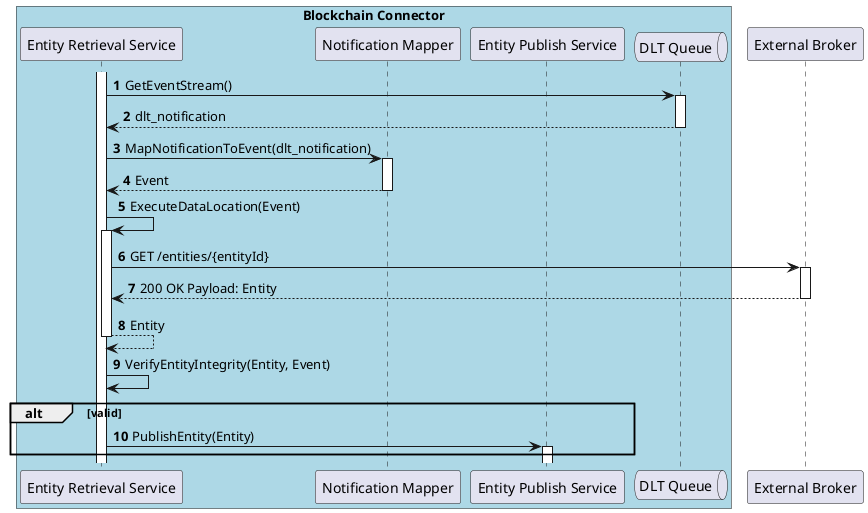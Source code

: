 @startuml
'https://plantuml.com/sequence-diagram

autonumber
skinparam BoxPadding 10

box "Blockchain Connector" #LightBlue
    participant "Entity Retrieval Service" as entity_retrieval_service
    participant "Notification Mapper" as notification_mapper
    participant "Entity Publish Service" as entity_publish_service
    queue "DLT Queue" as dlt_queue
end box

participant "External Broker" as external_broker

activate entity_retrieval_service

entity_retrieval_service -> dlt_queue++: GetEventStream()
return dlt_notification

entity_retrieval_service -> notification_mapper++: MapNotificationToEvent(dlt_notification)
return Event

entity_retrieval_service -> entity_retrieval_service++: ExecuteDataLocation(Event)
    entity_retrieval_service -> external_broker++: GET /entities/{entityId}
    return 200 OK Payload: Entity
return Entity

entity_retrieval_service -> entity_retrieval_service: VerifyEntityIntegrity(Entity, Event)

alt valid
    entity_retrieval_service -> entity_publish_service++: PublishEntity(Entity)
end

@enduml
